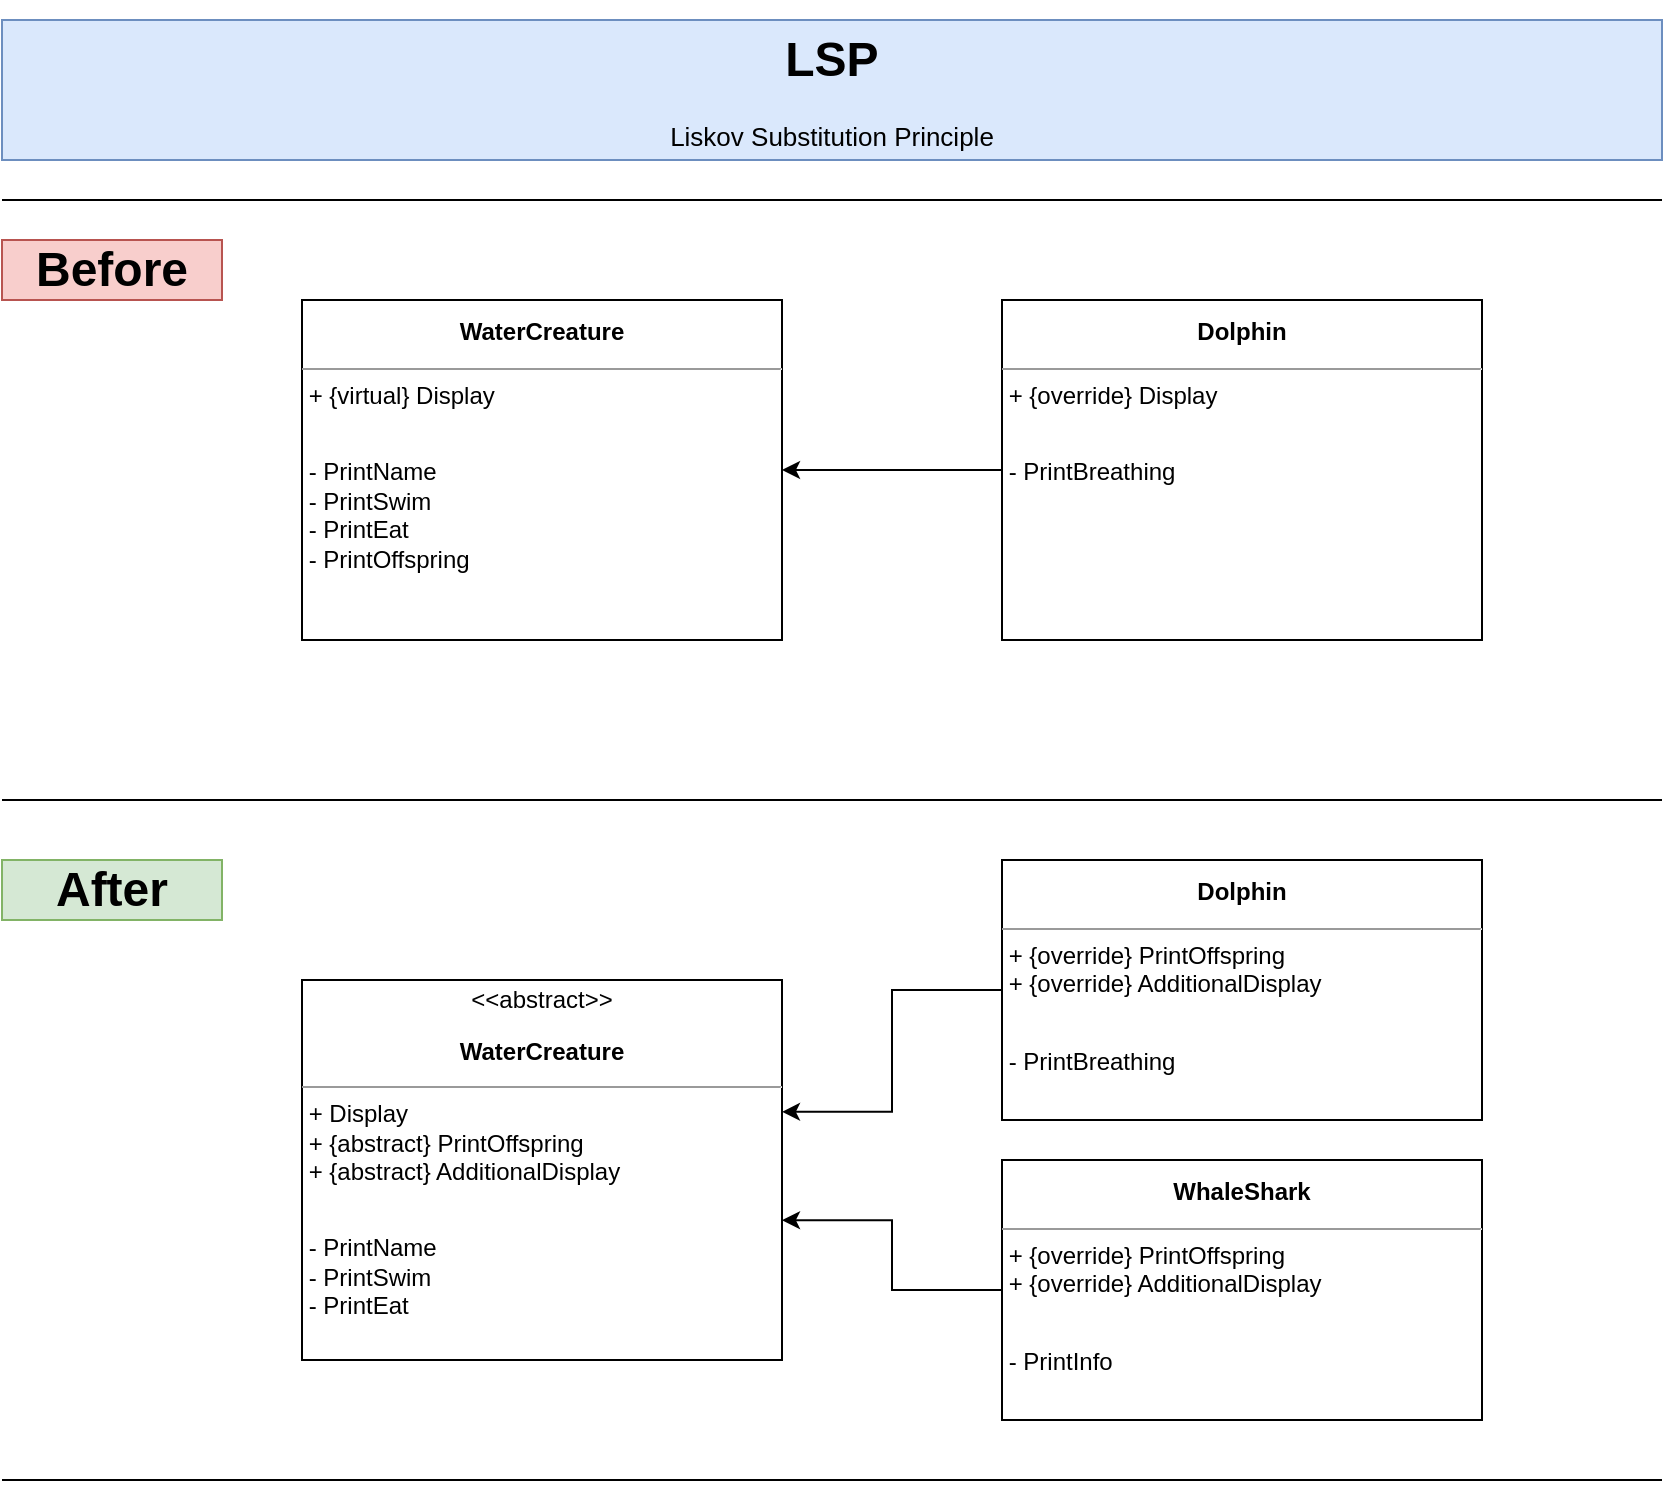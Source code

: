 <mxfile version="22.0.8" type="github">
  <diagram name="Page-1" id="L-9mo0oUW1Mu2ZCE2Obg">
    <mxGraphModel dx="1434" dy="756" grid="1" gridSize="10" guides="1" tooltips="1" connect="1" arrows="1" fold="1" page="1" pageScale="1" pageWidth="850" pageHeight="1100" math="0" shadow="0">
      <root>
        <mxCell id="0" />
        <mxCell id="1" parent="0" />
        <mxCell id="3v6Ebq_UfVij71tPKo3a-1" value="&lt;h1 style=&quot;&quot;&gt;LSP&lt;/h1&gt;&lt;p style=&quot;font-size: 13px;&quot;&gt;Liskov Substitution Principle&lt;/p&gt;" style="text;html=1;strokeColor=#6c8ebf;fillColor=#dae8fc;spacing=5;spacingTop=-20;whiteSpace=wrap;overflow=hidden;rounded=0;align=center;" parent="1" vertex="1">
          <mxGeometry x="10" y="10" width="830" height="70" as="geometry" />
        </mxCell>
        <mxCell id="3v6Ebq_UfVij71tPKo3a-2" value="&lt;h1&gt;Before&lt;/h1&gt;" style="text;html=1;strokeColor=#b85450;fillColor=#f8cecc;align=center;verticalAlign=middle;whiteSpace=wrap;rounded=0;" parent="1" vertex="1">
          <mxGeometry x="10" y="120" width="110" height="30" as="geometry" />
        </mxCell>
        <mxCell id="3v6Ebq_UfVij71tPKo3a-3" value="&lt;h1&gt;After&lt;/h1&gt;" style="text;html=1;strokeColor=#82b366;fillColor=#d5e8d4;align=center;verticalAlign=middle;whiteSpace=wrap;rounded=0;" parent="1" vertex="1">
          <mxGeometry x="10" y="430" width="110" height="30" as="geometry" />
        </mxCell>
        <mxCell id="3v6Ebq_UfVij71tPKo3a-6" value="" style="endArrow=none;html=1;rounded=0;" parent="1" edge="1">
          <mxGeometry width="50" height="50" relative="1" as="geometry">
            <mxPoint x="10" y="400" as="sourcePoint" />
            <mxPoint x="840" y="400" as="targetPoint" />
          </mxGeometry>
        </mxCell>
        <mxCell id="3v6Ebq_UfVij71tPKo3a-10" value="" style="endArrow=none;html=1;rounded=0;" parent="1" edge="1">
          <mxGeometry width="50" height="50" relative="1" as="geometry">
            <mxPoint x="10" y="740" as="sourcePoint" />
            <mxPoint x="840" y="740" as="targetPoint" />
          </mxGeometry>
        </mxCell>
        <mxCell id="3v6Ebq_UfVij71tPKo3a-11" value="" style="endArrow=none;html=1;rounded=0;" parent="1" edge="1">
          <mxGeometry width="50" height="50" relative="1" as="geometry">
            <mxPoint x="10" y="100" as="sourcePoint" />
            <mxPoint x="840" y="100" as="targetPoint" />
          </mxGeometry>
        </mxCell>
        <mxCell id="3v6Ebq_UfVij71tPKo3a-12" style="edgeStyle=orthogonalEdgeStyle;rounded=0;orthogonalLoop=1;jettySize=auto;html=1;entryX=-0.013;entryY=0.31;entryDx=0;entryDy=0;entryPerimeter=0;" parent="1" edge="1">
          <mxGeometry relative="1" as="geometry">
            <mxPoint x="320" y="260" as="sourcePoint" />
          </mxGeometry>
        </mxCell>
        <mxCell id="a3bvr5dj4OLVko71bwOn-1" value="&lt;p style=&quot;text-align: center; margin: 4px 0px 0px; line-height: 200%;&quot;&gt;&lt;b&gt;WaterCreature&lt;/b&gt;&lt;br&gt;&lt;/p&gt;&lt;hr style=&quot;line-height: 200%;&quot; size=&quot;1&quot;&gt;&lt;p style=&quot;margin: 0px 0px 0px 4px; line-height: 200%;&quot;&gt;&lt;/p&gt;&amp;nbsp;+ {virtual} Display&lt;p style=&quot;margin: 0px 0px 0px 4px; line-height: 200%;&quot;&gt;&lt;span style=&quot;background-color: initial;&quot;&gt;&lt;br&gt;&lt;/span&gt;&lt;/p&gt;&amp;nbsp;- PrintName&lt;br&gt;&amp;nbsp;- PrintSwim&lt;br&gt;&lt;div&gt;&amp;nbsp;- PrintEat&lt;br&gt;&lt;/div&gt;&lt;div&gt;&amp;nbsp;- PrintOffspring&lt;br&gt;&lt;/div&gt;" style="verticalAlign=top;align=left;overflow=fill;fontSize=12;fontFamily=Helvetica;html=1;whiteSpace=wrap;" parent="1" vertex="1">
          <mxGeometry x="160" y="150" width="240" height="170" as="geometry" />
        </mxCell>
        <mxCell id="a3bvr5dj4OLVko71bwOn-3" style="edgeStyle=orthogonalEdgeStyle;rounded=0;orthogonalLoop=1;jettySize=auto;html=1;" parent="1" source="a3bvr5dj4OLVko71bwOn-2" target="a3bvr5dj4OLVko71bwOn-1" edge="1">
          <mxGeometry relative="1" as="geometry" />
        </mxCell>
        <mxCell id="a3bvr5dj4OLVko71bwOn-2" value="&lt;p style=&quot;text-align: center; margin: 4px 0px 0px; line-height: 200%;&quot;&gt;&lt;b&gt;Dolphin&lt;/b&gt;&lt;br&gt;&lt;/p&gt;&lt;hr style=&quot;line-height: 200%;&quot; size=&quot;1&quot;&gt;&lt;p style=&quot;margin: 0px 0px 0px 4px; line-height: 200%;&quot;&gt;&lt;/p&gt;&amp;nbsp;+ {override} Display&lt;p style=&quot;margin: 0px 0px 0px 4px; line-height: 200%;&quot;&gt;&lt;span style=&quot;background-color: initial;&quot;&gt;&lt;br&gt;&lt;/span&gt;&lt;/p&gt;&amp;nbsp;- PrintBreathing" style="verticalAlign=top;align=left;overflow=fill;fontSize=12;fontFamily=Helvetica;html=1;whiteSpace=wrap;" parent="1" vertex="1">
          <mxGeometry x="510" y="150" width="240" height="170" as="geometry" />
        </mxCell>
        <mxCell id="a3bvr5dj4OLVko71bwOn-4" value="&lt;div style=&quot;text-align: center; line-height: 180%;&quot;&gt;&lt;span style=&quot;background-color: initial;&quot;&gt;&amp;lt;&amp;lt;abstract&amp;gt;&amp;gt;&lt;/span&gt;&lt;/div&gt;&lt;p style=&quot;text-align: center; margin: 4px 0px 0px; line-height: 180%;&quot;&gt;&lt;b&gt;WaterCreature&lt;/b&gt;&lt;br&gt;&lt;/p&gt;&lt;hr style=&quot;line-height: 200%;&quot; size=&quot;1&quot;&gt;&lt;p style=&quot;margin: 0px 0px 0px 4px; line-height: 200%;&quot;&gt;&lt;/p&gt;&amp;nbsp;+ Display&lt;br&gt;&amp;nbsp;+ {abstract} PrintOffspring&lt;br&gt;&amp;nbsp;+ {abstract} AdditionalDisplay&lt;br&gt;&lt;p style=&quot;margin: 0px 0px 0px 4px; line-height: 200%;&quot;&gt;&lt;span style=&quot;background-color: initial;&quot;&gt;&lt;br&gt;&lt;/span&gt;&lt;/p&gt;&amp;nbsp;- PrintName&lt;br&gt;&amp;nbsp;- PrintSwim&lt;br&gt;&lt;div&gt;&amp;nbsp;- PrintEat&lt;br&gt;&lt;/div&gt;&lt;div&gt;&amp;nbsp;&lt;br&gt;&lt;/div&gt;" style="verticalAlign=top;align=left;overflow=fill;fontSize=12;fontFamily=Helvetica;html=1;whiteSpace=wrap;" parent="1" vertex="1">
          <mxGeometry x="160" y="490" width="240" height="190" as="geometry" />
        </mxCell>
        <mxCell id="a3bvr5dj4OLVko71bwOn-6" value="&lt;p style=&quot;text-align: center; margin: 4px 0px 0px; line-height: 200%;&quot;&gt;&lt;b&gt;Dolphin&lt;/b&gt;&lt;br&gt;&lt;/p&gt;&lt;hr style=&quot;line-height: 200%;&quot; size=&quot;1&quot;&gt;&lt;p style=&quot;margin: 0px 0px 0px 4px; line-height: 200%;&quot;&gt;&lt;/p&gt;&amp;nbsp;+ {override} PrintOffspring&lt;br style=&quot;border-color: var(--border-color);&quot;&gt;&amp;nbsp;+ {override} AdditionalDisplay&lt;p style=&quot;margin: 0px 0px 0px 4px; line-height: 200%;&quot;&gt;&lt;span style=&quot;background-color: initial;&quot;&gt;&lt;br&gt;&lt;/span&gt;&lt;/p&gt;&amp;nbsp;- PrintBreathing" style="verticalAlign=top;align=left;overflow=fill;fontSize=12;fontFamily=Helvetica;html=1;whiteSpace=wrap;" parent="1" vertex="1">
          <mxGeometry x="510" y="430" width="240" height="130" as="geometry" />
        </mxCell>
        <mxCell id="cmVs2bQLOELiVmF-YjdR-1" value="&lt;p style=&quot;text-align: center; margin: 4px 0px 0px; line-height: 200%;&quot;&gt;&lt;b&gt;WhaleShark&lt;/b&gt;&lt;br&gt;&lt;/p&gt;&lt;hr style=&quot;line-height: 200%;&quot; size=&quot;1&quot;&gt;&lt;p style=&quot;margin: 0px 0px 0px 4px; line-height: 200%;&quot;&gt;&lt;/p&gt;&amp;nbsp;+ {override} PrintOffspring&lt;br style=&quot;border-color: var(--border-color);&quot;&gt;&amp;nbsp;+ {override} AdditionalDisplay&lt;p style=&quot;margin: 0px 0px 0px 4px; line-height: 200%;&quot;&gt;&lt;span style=&quot;background-color: initial;&quot;&gt;&lt;br&gt;&lt;/span&gt;&lt;/p&gt;&amp;nbsp;- PrintInfo" style="verticalAlign=top;align=left;overflow=fill;fontSize=12;fontFamily=Helvetica;html=1;whiteSpace=wrap;" vertex="1" parent="1">
          <mxGeometry x="510" y="580" width="240" height="130" as="geometry" />
        </mxCell>
        <mxCell id="cmVs2bQLOELiVmF-YjdR-2" style="edgeStyle=orthogonalEdgeStyle;rounded=0;orthogonalLoop=1;jettySize=auto;html=1;entryX=1;entryY=0.632;entryDx=0;entryDy=0;entryPerimeter=0;" edge="1" parent="1" source="cmVs2bQLOELiVmF-YjdR-1" target="a3bvr5dj4OLVko71bwOn-4">
          <mxGeometry relative="1" as="geometry" />
        </mxCell>
        <mxCell id="cmVs2bQLOELiVmF-YjdR-3" style="edgeStyle=orthogonalEdgeStyle;rounded=0;orthogonalLoop=1;jettySize=auto;html=1;entryX=1;entryY=0.347;entryDx=0;entryDy=0;entryPerimeter=0;" edge="1" parent="1" source="a3bvr5dj4OLVko71bwOn-6" target="a3bvr5dj4OLVko71bwOn-4">
          <mxGeometry relative="1" as="geometry" />
        </mxCell>
      </root>
    </mxGraphModel>
  </diagram>
</mxfile>
